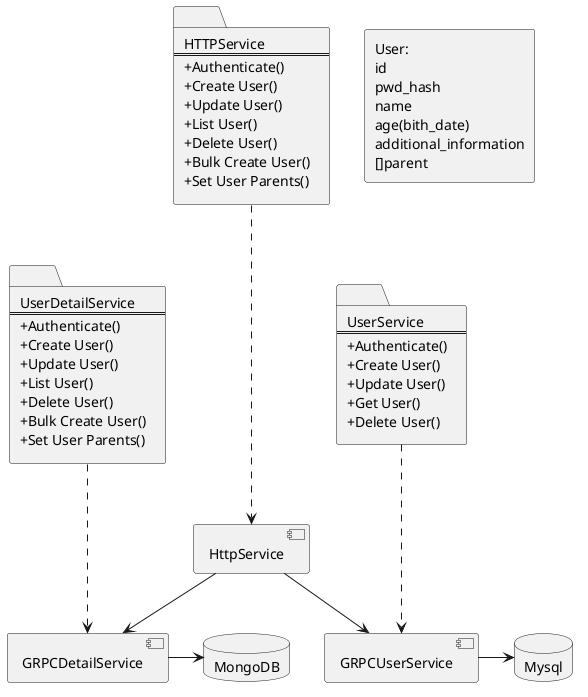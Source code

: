 @startuml

component HttpService
component GRPCDetailService
component GRPCUserService
database Mysql 
database MongoDB

agent User[
  User:
  id
  pwd_hash
  name
  age(bith_date)
  additional_information
  []parent
]

folder HTTPService [
  HTTPService
  ====
  +Authenticate()
  +Create User()
  +Update User()
  +List User()
  +Delete User()
  +Bulk Create User()
  +Set User Parents()
]


folder UserDetailService [
  UserDetailService
  ====
  +Authenticate()
  +Create User()
  +Update User()
  +List User()
  +Delete User()
  +Bulk Create User()
  +Set User Parents()
]



folder UserService [
  UserService
  ====
  +Authenticate()
  +Create User()
  +Update User()
  +Get User()
  +Delete User()
]


HTTPService ...> HttpService
UserDetailService ...> GRPCDetailService
UserService ...> GRPCUserService
HttpService --> GRPCUserService
HttpService --> GRPCDetailService
GRPCUserService -> Mysql
GRPCDetailService -> MongoDB

@enduml